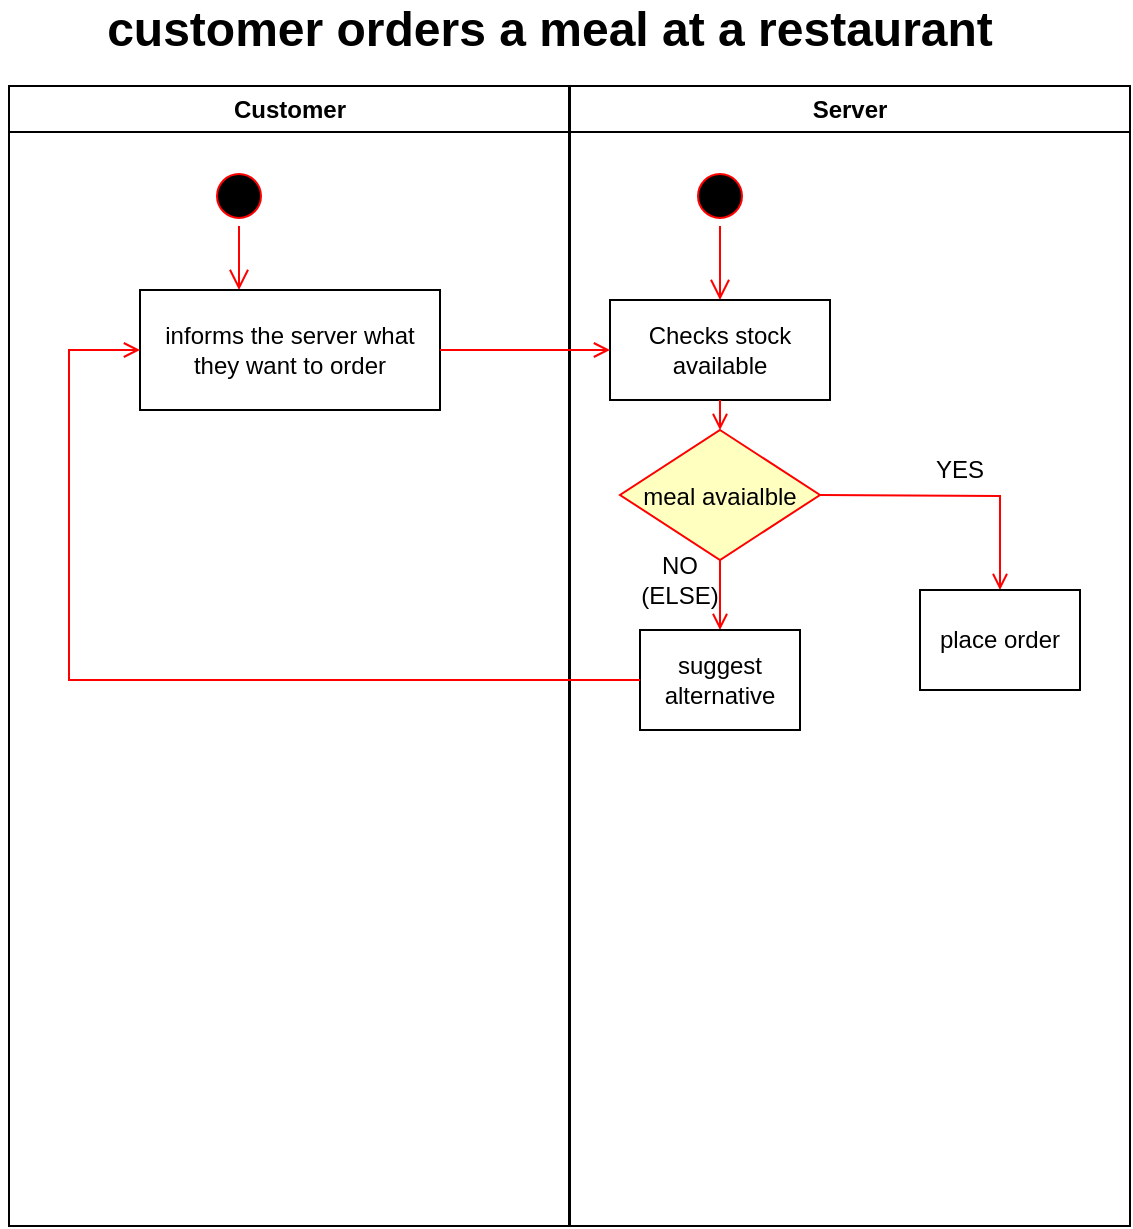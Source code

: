 <mxfile version="13.10.3" type="github">
  <diagram name="Page-1" id="e7e014a7-5840-1c2e-5031-d8a46d1fe8dd">
    <mxGraphModel dx="769" dy="485" grid="1" gridSize="10" guides="1" tooltips="1" connect="1" arrows="1" fold="1" page="1" pageScale="1" pageWidth="1169" pageHeight="826" background="#ffffff" math="0" shadow="0">
      <root>
        <mxCell id="0" />
        <mxCell id="1" parent="0" />
        <mxCell id="2" value="Customer" style="swimlane;whiteSpace=wrap" parent="1" vertex="1">
          <mxGeometry x="164.5" y="128" width="280" height="570" as="geometry" />
        </mxCell>
        <mxCell id="5" value="" style="ellipse;shape=startState;fillColor=#000000;strokeColor=#ff0000;" parent="2" vertex="1">
          <mxGeometry x="100" y="40" width="30" height="30" as="geometry" />
        </mxCell>
        <mxCell id="6" value="" style="edgeStyle=elbowEdgeStyle;elbow=horizontal;verticalAlign=bottom;endArrow=open;endSize=8;strokeColor=#FF0000;endFill=1;rounded=0" parent="2" source="5" target="7" edge="1">
          <mxGeometry x="100" y="40" as="geometry">
            <mxPoint x="115" y="110" as="targetPoint" />
          </mxGeometry>
        </mxCell>
        <mxCell id="7" value="informs the server what they want to order" style="whiteSpace=wrap;" parent="2" vertex="1">
          <mxGeometry x="65.5" y="102" width="150" height="60" as="geometry" />
        </mxCell>
        <mxCell id="3" value="Server" style="swimlane;whiteSpace=wrap" parent="1" vertex="1">
          <mxGeometry x="445" y="128" width="280" height="570" as="geometry" />
        </mxCell>
        <mxCell id="13" value="" style="ellipse;shape=startState;fillColor=#000000;strokeColor=#ff0000;" parent="3" vertex="1">
          <mxGeometry x="60" y="40" width="30" height="30" as="geometry" />
        </mxCell>
        <mxCell id="14" value="" style="edgeStyle=elbowEdgeStyle;elbow=horizontal;verticalAlign=bottom;endArrow=open;endSize=8;strokeColor=#FF0000;endFill=1;rounded=0" parent="3" source="13" target="15" edge="1">
          <mxGeometry x="40" y="20" as="geometry">
            <mxPoint x="55" y="90" as="targetPoint" />
          </mxGeometry>
        </mxCell>
        <mxCell id="15" value="Checks stock available" style="whiteSpace=wrap;" parent="3" vertex="1">
          <mxGeometry x="20" y="107" width="110" height="50" as="geometry" />
        </mxCell>
        <mxCell id="17" value="" style="endArrow=open;strokeColor=#FF0000;endFill=1;rounded=0;entryX=0.5;entryY=0;entryDx=0;entryDy=0;" parent="3" source="15" target="21" edge="1">
          <mxGeometry relative="1" as="geometry">
            <mxPoint x="75" y="220" as="targetPoint" />
          </mxGeometry>
        </mxCell>
        <mxCell id="19" value="" style="endArrow=open;strokeColor=#FF0000;endFill=1;rounded=0;entryX=0.5;entryY=0;entryDx=0;entryDy=0;" parent="3" target="jlcxwPzsKEOOzYtI_J5P-50" edge="1">
          <mxGeometry relative="1" as="geometry">
            <mxPoint x="75" y="230" as="sourcePoint" />
            <mxPoint x="75.5" y="262" as="targetPoint" />
          </mxGeometry>
        </mxCell>
        <mxCell id="21" value="meal avaialble" style="rhombus;fillColor=#ffffc0;strokeColor=#ff0000;" parent="3" vertex="1">
          <mxGeometry x="25" y="172" width="100" height="65" as="geometry" />
        </mxCell>
        <mxCell id="jlcxwPzsKEOOzYtI_J5P-47" value="NO&lt;br&gt;(ELSE)" style="text;html=1;strokeColor=none;fillColor=none;align=center;verticalAlign=middle;whiteSpace=wrap;rounded=0;" vertex="1" parent="3">
          <mxGeometry x="35" y="237" width="40" height="20" as="geometry" />
        </mxCell>
        <mxCell id="jlcxwPzsKEOOzYtI_J5P-50" value="suggest alternative" style="whiteSpace=wrap;" vertex="1" parent="3">
          <mxGeometry x="35" y="272" width="80" height="50" as="geometry" />
        </mxCell>
        <mxCell id="jlcxwPzsKEOOzYtI_J5P-51" value="" style="endArrow=open;strokeColor=#FF0000;endFill=1;rounded=0;exitX=1;exitY=0.5;exitDx=0;exitDy=0;entryX=0.5;entryY=0;entryDx=0;entryDy=0;" edge="1" parent="3" source="21" target="jlcxwPzsKEOOzYtI_J5P-52">
          <mxGeometry relative="1" as="geometry">
            <mxPoint x="145" y="215" as="sourcePoint" />
            <mxPoint x="195" y="252" as="targetPoint" />
            <Array as="points">
              <mxPoint x="215" y="205" />
            </Array>
          </mxGeometry>
        </mxCell>
        <mxCell id="jlcxwPzsKEOOzYtI_J5P-52" value="place order" style="whiteSpace=wrap;" vertex="1" parent="3">
          <mxGeometry x="175" y="252" width="80" height="50" as="geometry" />
        </mxCell>
        <mxCell id="jlcxwPzsKEOOzYtI_J5P-53" value="YES" style="text;html=1;strokeColor=none;fillColor=none;align=center;verticalAlign=middle;whiteSpace=wrap;rounded=0;" vertex="1" parent="3">
          <mxGeometry x="175" y="182" width="40" height="20" as="geometry" />
        </mxCell>
        <mxCell id="jlcxwPzsKEOOzYtI_J5P-41" value="&lt;b&gt;&lt;font style=&quot;font-size: 24px&quot;&gt;customer orders a meal at a restaurant&lt;/font&gt;&lt;/b&gt;" style="text;html=1;strokeColor=none;fillColor=none;align=center;verticalAlign=middle;whiteSpace=wrap;rounded=0;" vertex="1" parent="1">
          <mxGeometry x="160" y="90" width="550" height="20" as="geometry" />
        </mxCell>
        <mxCell id="jlcxwPzsKEOOzYtI_J5P-45" value="" style="endArrow=open;strokeColor=#FF0000;endFill=1;rounded=0;exitX=1;exitY=0.5;exitDx=0;exitDy=0;entryX=0;entryY=0.5;entryDx=0;entryDy=0;" edge="1" parent="1" source="7" target="15">
          <mxGeometry relative="1" as="geometry">
            <mxPoint x="529.5" y="290.0" as="sourcePoint" />
            <mxPoint x="529.5" y="358" as="targetPoint" />
          </mxGeometry>
        </mxCell>
        <mxCell id="12" value="" style="edgeStyle=elbowEdgeStyle;elbow=horizontal;strokeColor=#FF0000;endArrow=open;endFill=1;rounded=0;exitX=0;exitY=0.5;exitDx=0;exitDy=0;" parent="1" source="jlcxwPzsKEOOzYtI_J5P-50" target="7" edge="1">
          <mxGeometry width="100" height="100" relative="1" as="geometry">
            <mxPoint x="224.5" y="478" as="sourcePoint" />
            <mxPoint x="424.5" y="318" as="targetPoint" />
            <Array as="points">
              <mxPoint x="194.5" y="378" />
            </Array>
          </mxGeometry>
        </mxCell>
      </root>
    </mxGraphModel>
  </diagram>
</mxfile>
